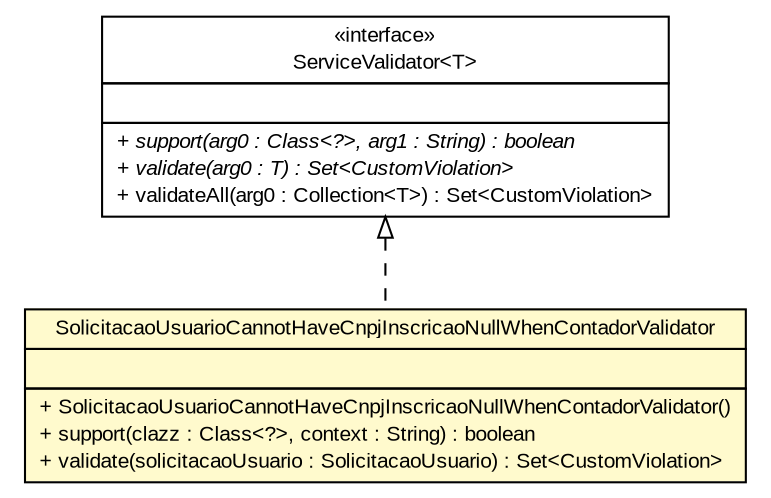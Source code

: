 #!/usr/local/bin/dot
#
# Class diagram 
# Generated by UMLGraph version R5_6 (http://www.umlgraph.org/)
#

digraph G {
	edge [fontname="arial",fontsize=10,labelfontname="arial",labelfontsize=10];
	node [fontname="arial",fontsize=10,shape=plaintext];
	nodesep=0.25;
	ranksep=0.5;
	// br.gov.to.sefaz.seg.business.gestao.service.validator.SolicitacaoUsuarioCannotHaveCnpjInscricaoNullWhenContadorValidator
	c46675 [label=<<table title="br.gov.to.sefaz.seg.business.gestao.service.validator.SolicitacaoUsuarioCannotHaveCnpjInscricaoNullWhenContadorValidator" border="0" cellborder="1" cellspacing="0" cellpadding="2" port="p" bgcolor="lemonChiffon" href="./SolicitacaoUsuarioCannotHaveCnpjInscricaoNullWhenContadorValidator.html">
		<tr><td><table border="0" cellspacing="0" cellpadding="1">
<tr><td align="center" balign="center"> SolicitacaoUsuarioCannotHaveCnpjInscricaoNullWhenContadorValidator </td></tr>
		</table></td></tr>
		<tr><td><table border="0" cellspacing="0" cellpadding="1">
<tr><td align="left" balign="left">  </td></tr>
		</table></td></tr>
		<tr><td><table border="0" cellspacing="0" cellpadding="1">
<tr><td align="left" balign="left"> + SolicitacaoUsuarioCannotHaveCnpjInscricaoNullWhenContadorValidator() </td></tr>
<tr><td align="left" balign="left"> + support(clazz : Class&lt;?&gt;, context : String) : boolean </td></tr>
<tr><td align="left" balign="left"> + validate(solicitacaoUsuario : SolicitacaoUsuario) : Set&lt;CustomViolation&gt; </td></tr>
		</table></td></tr>
		</table>>, URL="./SolicitacaoUsuarioCannotHaveCnpjInscricaoNullWhenContadorValidator.html", fontname="arial", fontcolor="black", fontsize=10.0];
	//br.gov.to.sefaz.seg.business.gestao.service.validator.SolicitacaoUsuarioCannotHaveCnpjInscricaoNullWhenContadorValidator implements br.gov.to.sefaz.business.service.validation.ServiceValidator<T>
	c46763:p -> c46675:p [dir=back,arrowtail=empty,style=dashed];
	// br.gov.to.sefaz.business.service.validation.ServiceValidator<T>
	c46763 [label=<<table title="br.gov.to.sefaz.business.service.validation.ServiceValidator" border="0" cellborder="1" cellspacing="0" cellpadding="2" port="p" href="http://java.sun.com/j2se/1.4.2/docs/api/br/gov/to/sefaz/business/service/validation/ServiceValidator.html">
		<tr><td><table border="0" cellspacing="0" cellpadding="1">
<tr><td align="center" balign="center"> &#171;interface&#187; </td></tr>
<tr><td align="center" balign="center"> ServiceValidator&lt;T&gt; </td></tr>
		</table></td></tr>
		<tr><td><table border="0" cellspacing="0" cellpadding="1">
<tr><td align="left" balign="left">  </td></tr>
		</table></td></tr>
		<tr><td><table border="0" cellspacing="0" cellpadding="1">
<tr><td align="left" balign="left"><font face="arial italic" point-size="10.0"> + support(arg0 : Class&lt;?&gt;, arg1 : String) : boolean </font></td></tr>
<tr><td align="left" balign="left"><font face="arial italic" point-size="10.0"> + validate(arg0 : T) : Set&lt;CustomViolation&gt; </font></td></tr>
<tr><td align="left" balign="left"> + validateAll(arg0 : Collection&lt;T&gt;) : Set&lt;CustomViolation&gt; </td></tr>
		</table></td></tr>
		</table>>, URL="http://java.sun.com/j2se/1.4.2/docs/api/br/gov/to/sefaz/business/service/validation/ServiceValidator.html", fontname="arial", fontcolor="black", fontsize=10.0];
}

